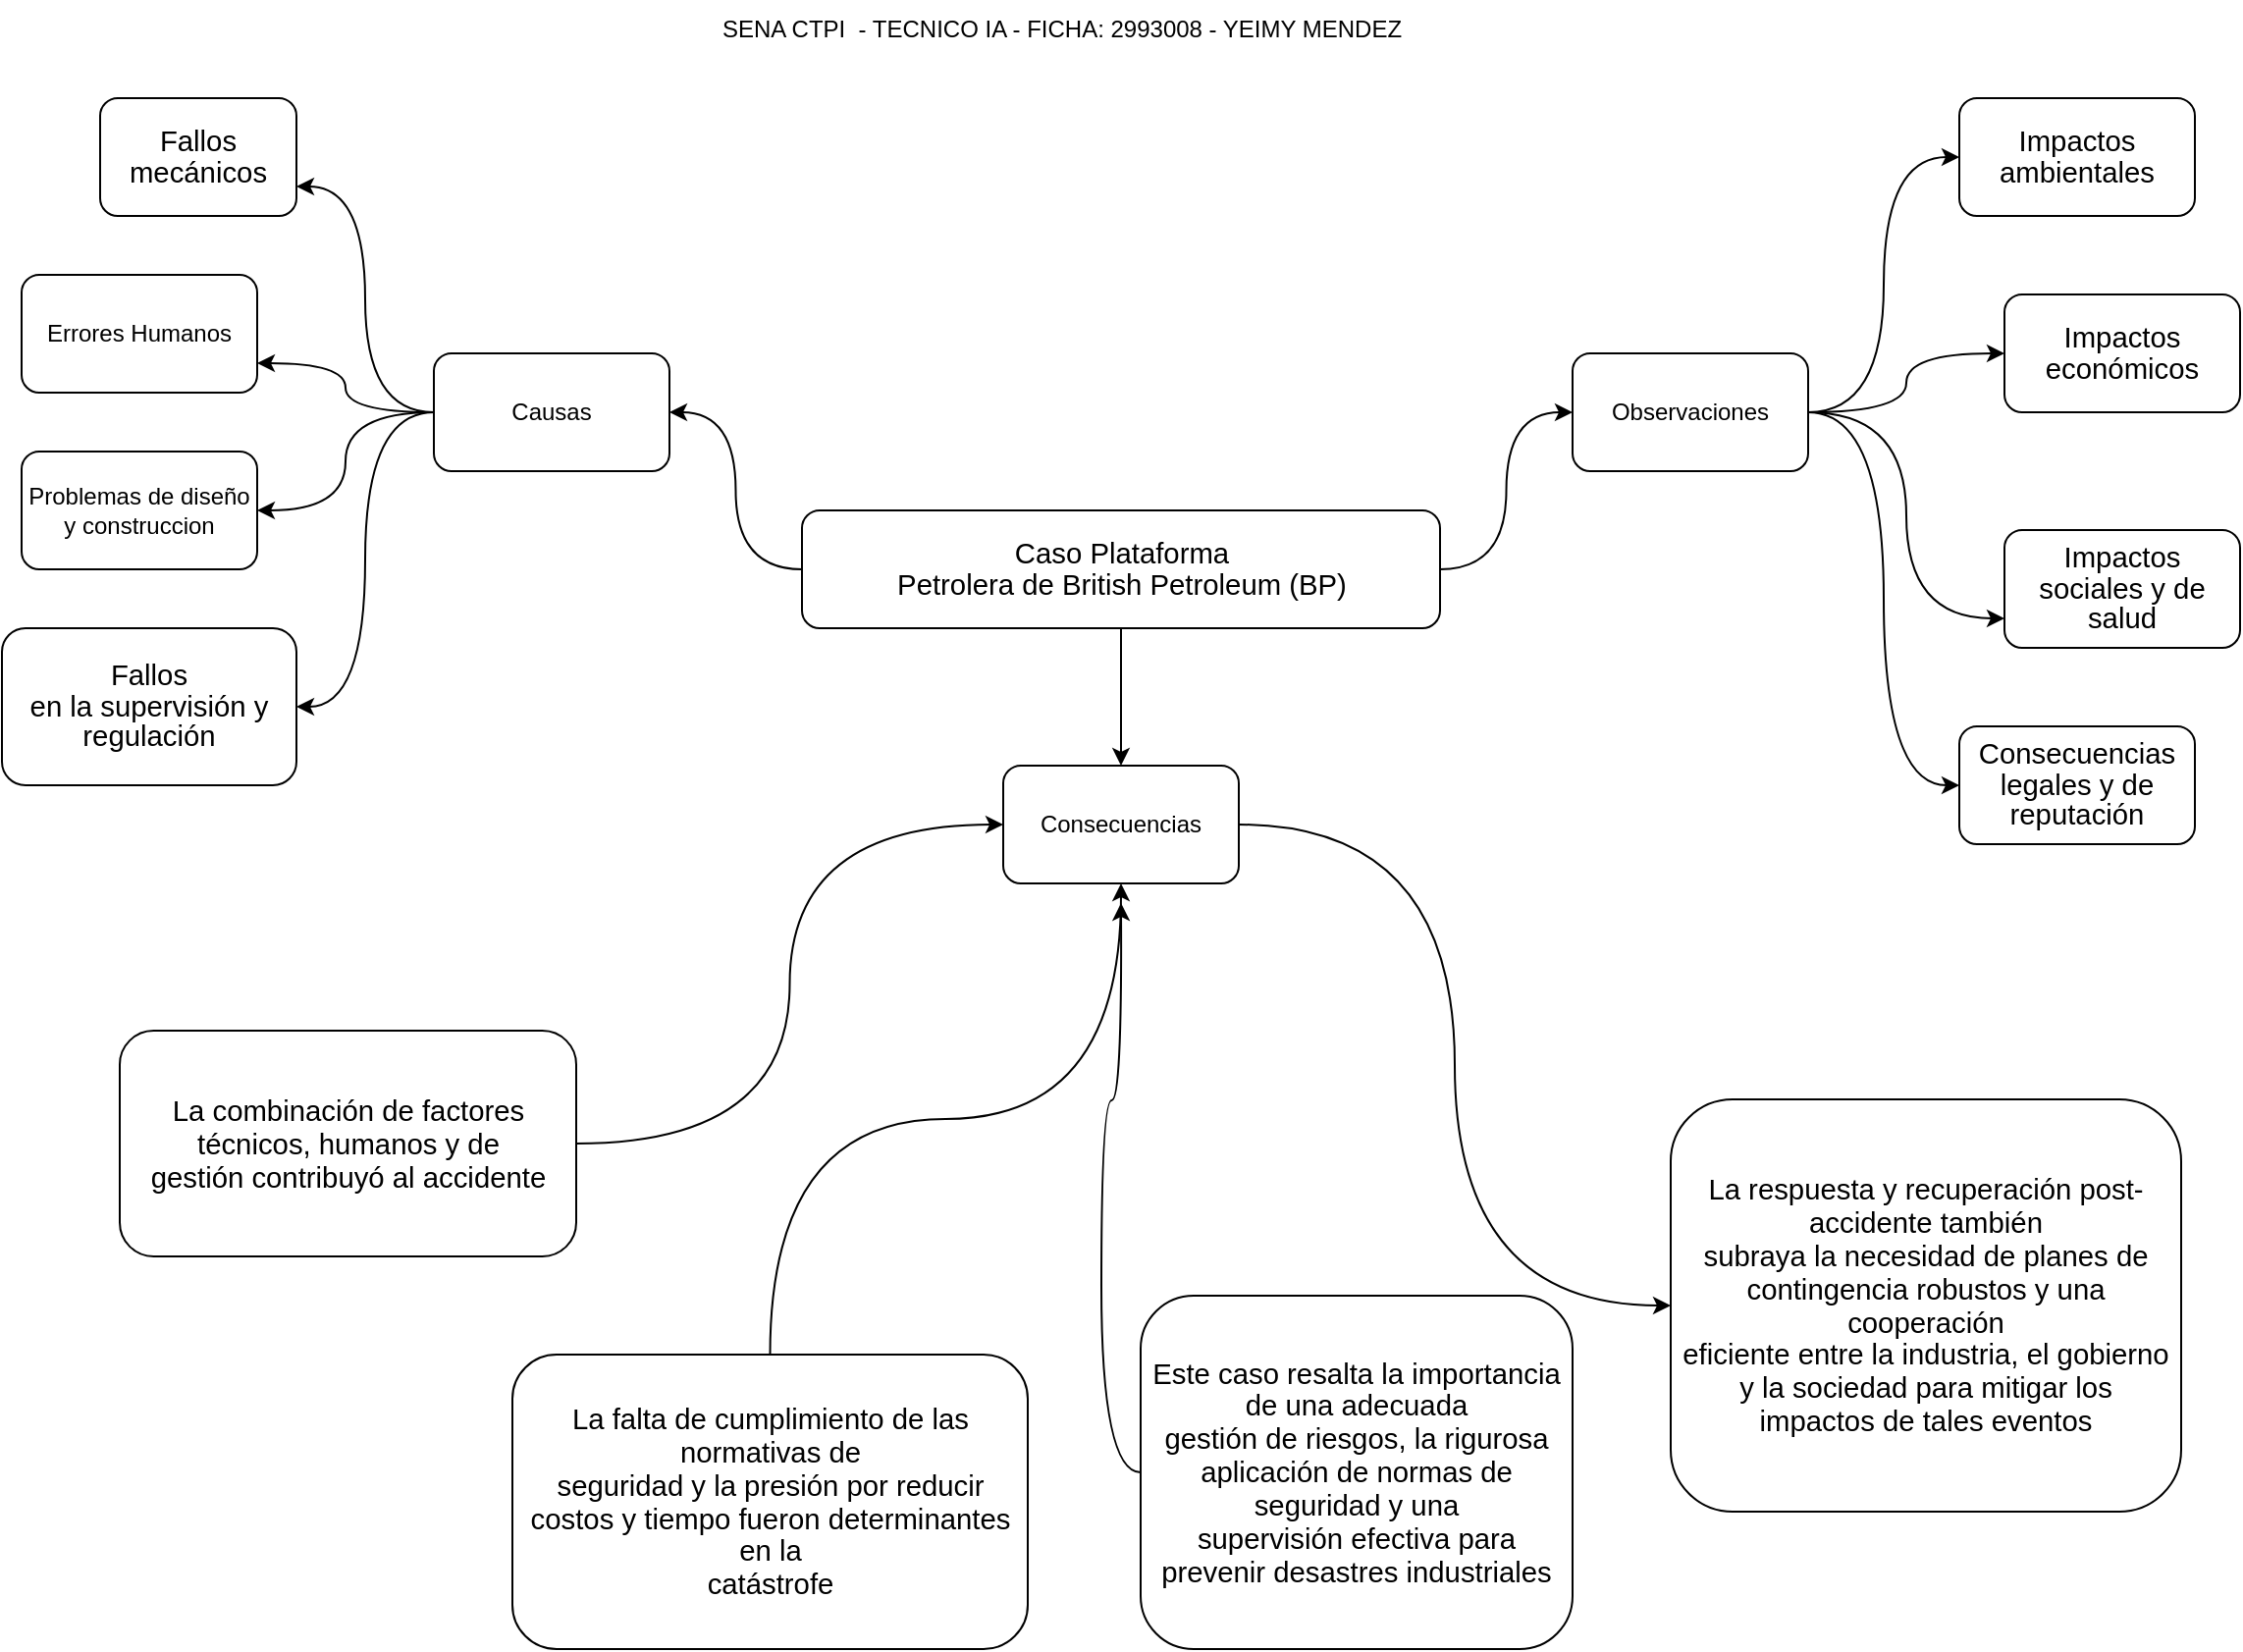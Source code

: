 <mxfile version="24.7.5">
  <diagram name="Página-1" id="GhrRubBGRkK7RPhNbyWR">
    <mxGraphModel dx="2427" dy="706" grid="1" gridSize="10" guides="1" tooltips="1" connect="1" arrows="1" fold="1" page="1" pageScale="1" pageWidth="827" pageHeight="1169" math="0" shadow="0">
      <root>
        <mxCell id="0" />
        <mxCell id="1" parent="0" />
        <mxCell id="NCxaAkP3EiYdcy-wrJai-23" style="edgeStyle=orthogonalEdgeStyle;curved=1;rounded=0;orthogonalLoop=1;jettySize=auto;html=1;entryX=0;entryY=0.5;entryDx=0;entryDy=0;" edge="1" parent="1" source="NCxaAkP3EiYdcy-wrJai-1" target="NCxaAkP3EiYdcy-wrJai-4">
          <mxGeometry relative="1" as="geometry" />
        </mxCell>
        <mxCell id="NCxaAkP3EiYdcy-wrJai-24" style="edgeStyle=orthogonalEdgeStyle;curved=1;rounded=0;orthogonalLoop=1;jettySize=auto;html=1;entryX=1;entryY=0.5;entryDx=0;entryDy=0;" edge="1" parent="1" source="NCxaAkP3EiYdcy-wrJai-1" target="NCxaAkP3EiYdcy-wrJai-2">
          <mxGeometry relative="1" as="geometry" />
        </mxCell>
        <mxCell id="NCxaAkP3EiYdcy-wrJai-25" style="edgeStyle=orthogonalEdgeStyle;curved=1;rounded=0;orthogonalLoop=1;jettySize=auto;html=1;entryX=0.5;entryY=0;entryDx=0;entryDy=0;" edge="1" parent="1" source="NCxaAkP3EiYdcy-wrJai-1" target="NCxaAkP3EiYdcy-wrJai-3">
          <mxGeometry relative="1" as="geometry" />
        </mxCell>
        <mxCell id="NCxaAkP3EiYdcy-wrJai-1" value="&lt;span style=&quot;font-size:11.0pt;line-height:107%;&lt;br/&gt;font-family:&amp;quot;Calibri&amp;quot;,sans-serif;mso-ascii-theme-font:minor-latin;mso-fareast-font-family:&lt;br/&gt;Calibri;mso-fareast-theme-font:minor-latin;mso-hansi-theme-font:minor-latin;&lt;br/&gt;mso-bidi-font-family:&amp;quot;Times New Roman&amp;quot;;mso-bidi-theme-font:minor-bidi;&lt;br/&gt;mso-ansi-language:ES-CO;mso-fareast-language:EN-US;mso-bidi-language:AR-SA&quot;&gt;Caso Plataforma&lt;br&gt;Petrolera de British Petroleum (BP)&lt;/span&gt;" style="rounded=1;whiteSpace=wrap;html=1;" vertex="1" parent="1">
          <mxGeometry x="237.5" y="270" width="325" height="60" as="geometry" />
        </mxCell>
        <mxCell id="NCxaAkP3EiYdcy-wrJai-11" style="edgeStyle=orthogonalEdgeStyle;rounded=0;orthogonalLoop=1;jettySize=auto;html=1;entryX=1;entryY=0.75;entryDx=0;entryDy=0;curved=1;" edge="1" parent="1" source="NCxaAkP3EiYdcy-wrJai-2" target="NCxaAkP3EiYdcy-wrJai-5">
          <mxGeometry relative="1" as="geometry" />
        </mxCell>
        <mxCell id="NCxaAkP3EiYdcy-wrJai-12" style="edgeStyle=orthogonalEdgeStyle;rounded=0;orthogonalLoop=1;jettySize=auto;html=1;entryX=1;entryY=0.75;entryDx=0;entryDy=0;curved=1;" edge="1" parent="1" source="NCxaAkP3EiYdcy-wrJai-2" target="NCxaAkP3EiYdcy-wrJai-6">
          <mxGeometry relative="1" as="geometry" />
        </mxCell>
        <mxCell id="NCxaAkP3EiYdcy-wrJai-13" style="edgeStyle=orthogonalEdgeStyle;rounded=0;orthogonalLoop=1;jettySize=auto;html=1;entryX=1;entryY=0.5;entryDx=0;entryDy=0;curved=1;" edge="1" parent="1" source="NCxaAkP3EiYdcy-wrJai-2" target="NCxaAkP3EiYdcy-wrJai-7">
          <mxGeometry relative="1" as="geometry" />
        </mxCell>
        <mxCell id="NCxaAkP3EiYdcy-wrJai-14" style="edgeStyle=orthogonalEdgeStyle;rounded=0;orthogonalLoop=1;jettySize=auto;html=1;entryX=1;entryY=0.5;entryDx=0;entryDy=0;curved=1;" edge="1" parent="1" source="NCxaAkP3EiYdcy-wrJai-2" target="NCxaAkP3EiYdcy-wrJai-10">
          <mxGeometry relative="1" as="geometry">
            <mxPoint x="40" y="370" as="targetPoint" />
          </mxGeometry>
        </mxCell>
        <mxCell id="NCxaAkP3EiYdcy-wrJai-2" value="Causas" style="rounded=1;whiteSpace=wrap;html=1;" vertex="1" parent="1">
          <mxGeometry x="50" y="190" width="120" height="60" as="geometry" />
        </mxCell>
        <mxCell id="NCxaAkP3EiYdcy-wrJai-31" style="edgeStyle=orthogonalEdgeStyle;curved=1;rounded=0;orthogonalLoop=1;jettySize=auto;html=1;entryX=0;entryY=0.5;entryDx=0;entryDy=0;" edge="1" parent="1" source="NCxaAkP3EiYdcy-wrJai-3" target="NCxaAkP3EiYdcy-wrJai-30">
          <mxGeometry relative="1" as="geometry" />
        </mxCell>
        <mxCell id="NCxaAkP3EiYdcy-wrJai-3" value="Consecuencias" style="rounded=1;whiteSpace=wrap;html=1;" vertex="1" parent="1">
          <mxGeometry x="340" y="400" width="120" height="60" as="geometry" />
        </mxCell>
        <mxCell id="NCxaAkP3EiYdcy-wrJai-19" style="edgeStyle=orthogonalEdgeStyle;rounded=0;orthogonalLoop=1;jettySize=auto;html=1;entryX=0;entryY=0.5;entryDx=0;entryDy=0;curved=1;" edge="1" parent="1" source="NCxaAkP3EiYdcy-wrJai-4" target="NCxaAkP3EiYdcy-wrJai-15">
          <mxGeometry relative="1" as="geometry" />
        </mxCell>
        <mxCell id="NCxaAkP3EiYdcy-wrJai-20" style="edgeStyle=orthogonalEdgeStyle;rounded=0;orthogonalLoop=1;jettySize=auto;html=1;entryX=0;entryY=0.5;entryDx=0;entryDy=0;curved=1;" edge="1" parent="1" source="NCxaAkP3EiYdcy-wrJai-4" target="NCxaAkP3EiYdcy-wrJai-16">
          <mxGeometry relative="1" as="geometry" />
        </mxCell>
        <mxCell id="NCxaAkP3EiYdcy-wrJai-21" style="edgeStyle=orthogonalEdgeStyle;rounded=0;orthogonalLoop=1;jettySize=auto;html=1;entryX=0;entryY=0.75;entryDx=0;entryDy=0;curved=1;" edge="1" parent="1" source="NCxaAkP3EiYdcy-wrJai-4" target="NCxaAkP3EiYdcy-wrJai-17">
          <mxGeometry relative="1" as="geometry" />
        </mxCell>
        <mxCell id="NCxaAkP3EiYdcy-wrJai-22" style="edgeStyle=orthogonalEdgeStyle;rounded=0;orthogonalLoop=1;jettySize=auto;html=1;entryX=0;entryY=0.5;entryDx=0;entryDy=0;curved=1;" edge="1" parent="1" source="NCxaAkP3EiYdcy-wrJai-4" target="NCxaAkP3EiYdcy-wrJai-18">
          <mxGeometry relative="1" as="geometry" />
        </mxCell>
        <mxCell id="NCxaAkP3EiYdcy-wrJai-4" value="Observaciones" style="rounded=1;whiteSpace=wrap;html=1;" vertex="1" parent="1">
          <mxGeometry x="630" y="190" width="120" height="60" as="geometry" />
        </mxCell>
        <mxCell id="NCxaAkP3EiYdcy-wrJai-5" value="&lt;span style=&quot;font-size:11.0pt;line-height:107%;&lt;br/&gt;font-family:&amp;quot;Calibri&amp;quot;,sans-serif;mso-ascii-theme-font:minor-latin;mso-fareast-font-family:&lt;br/&gt;Calibri;mso-fareast-theme-font:minor-latin;mso-hansi-theme-font:minor-latin;&lt;br/&gt;mso-bidi-font-family:&amp;quot;Times New Roman&amp;quot;;mso-bidi-theme-font:minor-bidi;&lt;br/&gt;mso-ansi-language:ES-CO;mso-fareast-language:EN-US;mso-bidi-language:AR-SA&quot;&gt;Fallos&lt;br&gt;mecánicos&lt;/span&gt;" style="rounded=1;whiteSpace=wrap;html=1;" vertex="1" parent="1">
          <mxGeometry x="-120" y="60" width="100" height="60" as="geometry" />
        </mxCell>
        <mxCell id="NCxaAkP3EiYdcy-wrJai-6" value="Errores Humanos" style="rounded=1;whiteSpace=wrap;html=1;" vertex="1" parent="1">
          <mxGeometry x="-160" y="150" width="120" height="60" as="geometry" />
        </mxCell>
        <mxCell id="NCxaAkP3EiYdcy-wrJai-7" value="Problemas de diseño y construccion" style="rounded=1;whiteSpace=wrap;html=1;" vertex="1" parent="1">
          <mxGeometry x="-160" y="240" width="120" height="60" as="geometry" />
        </mxCell>
        <mxCell id="NCxaAkP3EiYdcy-wrJai-10" value="&lt;span style=&quot;font-size:11.0pt;line-height:107%;&lt;br/&gt;font-family:&amp;quot;Calibri&amp;quot;,sans-serif;mso-ascii-theme-font:minor-latin;mso-fareast-font-family:&lt;br/&gt;Calibri;mso-fareast-theme-font:minor-latin;mso-hansi-theme-font:minor-latin;&lt;br/&gt;mso-bidi-font-family:&amp;quot;Times New Roman&amp;quot;;mso-bidi-theme-font:minor-bidi;&lt;br/&gt;mso-ansi-language:ES-CO;mso-fareast-language:EN-US;mso-bidi-language:AR-SA&quot;&gt;Fallos&lt;br&gt;en la supervisión y regulación&lt;/span&gt;" style="rounded=1;whiteSpace=wrap;html=1;" vertex="1" parent="1">
          <mxGeometry x="-170" y="330" width="150" height="80" as="geometry" />
        </mxCell>
        <mxCell id="NCxaAkP3EiYdcy-wrJai-15" value="&lt;span style=&quot;font-size:11.0pt;line-height:107%;&lt;br/&gt;font-family:&amp;quot;Calibri&amp;quot;,sans-serif;mso-ascii-theme-font:minor-latin;mso-fareast-font-family:&lt;br/&gt;Calibri;mso-fareast-theme-font:minor-latin;mso-hansi-theme-font:minor-latin;&lt;br/&gt;mso-bidi-font-family:&amp;quot;Times New Roman&amp;quot;;mso-bidi-theme-font:minor-bidi;&lt;br/&gt;mso-ansi-language:ES-CO;mso-fareast-language:EN-US;mso-bidi-language:AR-SA&quot;&gt;Impactos&lt;br&gt;ambientales&lt;/span&gt;" style="rounded=1;whiteSpace=wrap;html=1;" vertex="1" parent="1">
          <mxGeometry x="827" y="60" width="120" height="60" as="geometry" />
        </mxCell>
        <mxCell id="NCxaAkP3EiYdcy-wrJai-16" value="&lt;span style=&quot;font-size:11.0pt;line-height:107%;&lt;br/&gt;font-family:&amp;quot;Calibri&amp;quot;,sans-serif;mso-ascii-theme-font:minor-latin;mso-fareast-font-family:&lt;br/&gt;Calibri;mso-fareast-theme-font:minor-latin;mso-hansi-theme-font:minor-latin;&lt;br/&gt;mso-bidi-font-family:&amp;quot;Times New Roman&amp;quot;;mso-bidi-theme-font:minor-bidi;&lt;br/&gt;mso-ansi-language:ES-CO;mso-fareast-language:EN-US;mso-bidi-language:AR-SA&quot;&gt;Impactos&lt;br&gt;económicos&lt;/span&gt;" style="rounded=1;whiteSpace=wrap;html=1;" vertex="1" parent="1">
          <mxGeometry x="850" y="160" width="120" height="60" as="geometry" />
        </mxCell>
        <mxCell id="NCxaAkP3EiYdcy-wrJai-17" value="&lt;span style=&quot;font-size:11.0pt;line-height:107%;&lt;br/&gt;font-family:&amp;quot;Calibri&amp;quot;,sans-serif;mso-ascii-theme-font:minor-latin;mso-fareast-font-family:&lt;br/&gt;Calibri;mso-fareast-theme-font:minor-latin;mso-hansi-theme-font:minor-latin;&lt;br/&gt;mso-bidi-font-family:&amp;quot;Times New Roman&amp;quot;;mso-bidi-theme-font:minor-bidi;&lt;br/&gt;mso-ansi-language:ES-CO;mso-fareast-language:EN-US;mso-bidi-language:AR-SA&quot;&gt;Impactos&lt;br&gt;sociales y de salud&lt;/span&gt;" style="rounded=1;whiteSpace=wrap;html=1;" vertex="1" parent="1">
          <mxGeometry x="850" y="280" width="120" height="60" as="geometry" />
        </mxCell>
        <mxCell id="NCxaAkP3EiYdcy-wrJai-18" value="&lt;span style=&quot;font-size:11.0pt;line-height:107%;&lt;br/&gt;font-family:&amp;quot;Calibri&amp;quot;,sans-serif;mso-ascii-theme-font:minor-latin;mso-fareast-font-family:&lt;br/&gt;Calibri;mso-fareast-theme-font:minor-latin;mso-hansi-theme-font:minor-latin;&lt;br/&gt;mso-bidi-font-family:&amp;quot;Times New Roman&amp;quot;;mso-bidi-theme-font:minor-bidi;&lt;br/&gt;mso-ansi-language:ES-CO;mso-fareast-language:EN-US;mso-bidi-language:AR-SA&quot;&gt;Consecuencias&lt;br&gt;legales y de reputación&lt;/span&gt;" style="rounded=1;whiteSpace=wrap;html=1;" vertex="1" parent="1">
          <mxGeometry x="827" y="380" width="120" height="60" as="geometry" />
        </mxCell>
        <mxCell id="NCxaAkP3EiYdcy-wrJai-34" style="edgeStyle=orthogonalEdgeStyle;curved=1;rounded=0;orthogonalLoop=1;jettySize=auto;html=1;entryX=0;entryY=0.5;entryDx=0;entryDy=0;" edge="1" parent="1" source="NCxaAkP3EiYdcy-wrJai-26" target="NCxaAkP3EiYdcy-wrJai-3">
          <mxGeometry relative="1" as="geometry" />
        </mxCell>
        <mxCell id="NCxaAkP3EiYdcy-wrJai-26" value="&lt;span style=&quot;font-size:11.0pt;line-height:115%;&lt;br/&gt;font-family:&amp;quot;Calibri&amp;quot;,sans-serif;mso-fareast-font-family:Calibri;mso-bidi-font-family:&lt;br/&gt;&amp;quot;Times New Roman&amp;quot;;mso-ansi-language:ES-CO;mso-fareast-language:EN-US;&lt;br/&gt;mso-bidi-language:AR-SA&quot;&gt;La combinación de factores técnicos, humanos y de&lt;br&gt;gestión contribuyó al accidente&lt;/span&gt;" style="rounded=1;whiteSpace=wrap;html=1;" vertex="1" parent="1">
          <mxGeometry x="-110" y="535" width="232.5" height="115" as="geometry" />
        </mxCell>
        <mxCell id="NCxaAkP3EiYdcy-wrJai-33" style="edgeStyle=orthogonalEdgeStyle;curved=1;rounded=0;orthogonalLoop=1;jettySize=auto;html=1;" edge="1" parent="1" source="NCxaAkP3EiYdcy-wrJai-27" target="NCxaAkP3EiYdcy-wrJai-3">
          <mxGeometry relative="1" as="geometry" />
        </mxCell>
        <mxCell id="NCxaAkP3EiYdcy-wrJai-27" value="&lt;span style=&quot;font-size:11.0pt;line-height:115%;&lt;br/&gt;font-family:&amp;quot;Calibri&amp;quot;,sans-serif;mso-fareast-font-family:Calibri;mso-bidi-font-family:&lt;br/&gt;&amp;quot;Times New Roman&amp;quot;;mso-ansi-language:ES-CO;mso-fareast-language:EN-US;&lt;br/&gt;mso-bidi-language:AR-SA&quot;&gt;La falta de cumplimiento de las normativas de&lt;br/&gt;seguridad y la presión por reducir costos y tiempo fueron determinantes en la&lt;br/&gt;catástrofe&lt;/span&gt;" style="rounded=1;whiteSpace=wrap;html=1;" vertex="1" parent="1">
          <mxGeometry x="90" y="700" width="262.5" height="150" as="geometry" />
        </mxCell>
        <mxCell id="NCxaAkP3EiYdcy-wrJai-32" style="edgeStyle=orthogonalEdgeStyle;curved=1;rounded=0;orthogonalLoop=1;jettySize=auto;html=1;" edge="1" parent="1" source="NCxaAkP3EiYdcy-wrJai-29">
          <mxGeometry relative="1" as="geometry">
            <mxPoint x="400" y="470" as="targetPoint" />
          </mxGeometry>
        </mxCell>
        <mxCell id="NCxaAkP3EiYdcy-wrJai-29" value="&lt;span style=&quot;font-size:11.0pt;line-height:115%;&lt;br/&gt;font-family:&amp;quot;Calibri&amp;quot;,sans-serif;mso-fareast-font-family:Calibri;mso-bidi-font-family:&lt;br/&gt;&amp;quot;Times New Roman&amp;quot;;mso-ansi-language:ES-CO;mso-fareast-language:EN-US;&lt;br/&gt;mso-bidi-language:AR-SA&quot;&gt;Este caso resalta la importancia de una adecuada&lt;br&gt;gestión de riesgos, la rigurosa aplicación de normas de seguridad y una&lt;br&gt;supervisión efectiva para prevenir desastres industriales&lt;/span&gt;" style="rounded=1;whiteSpace=wrap;html=1;" vertex="1" parent="1">
          <mxGeometry x="410" y="670" width="220" height="180" as="geometry" />
        </mxCell>
        <mxCell id="NCxaAkP3EiYdcy-wrJai-30" value="&lt;span style=&quot;font-size:11.0pt;line-height:115%;&lt;br/&gt;font-family:&amp;quot;Calibri&amp;quot;,sans-serif;mso-fareast-font-family:Calibri;mso-bidi-font-family:&lt;br/&gt;&amp;quot;Times New Roman&amp;quot;;mso-ansi-language:ES-CO;mso-fareast-language:EN-US;&lt;br/&gt;mso-bidi-language:AR-SA&quot;&gt;La respuesta y recuperación post-accidente también&lt;br&gt;subraya la necesidad de planes de contingencia robustos y una cooperación&lt;br&gt;eficiente entre la industria, el gobierno y la sociedad para mitigar los&lt;br&gt;impactos de tales eventos&lt;/span&gt;" style="rounded=1;whiteSpace=wrap;html=1;" vertex="1" parent="1">
          <mxGeometry x="680" y="570" width="260" height="210" as="geometry" />
        </mxCell>
        <mxCell id="NCxaAkP3EiYdcy-wrJai-36" value="SENA CTPI&amp;nbsp; - TECNICO IA - FICHA: 2993008 - YEIMY MENDEZ" style="text;html=1;align=center;verticalAlign=middle;whiteSpace=wrap;rounded=0;" vertex="1" parent="1">
          <mxGeometry x="140" y="10" width="460" height="30" as="geometry" />
        </mxCell>
      </root>
    </mxGraphModel>
  </diagram>
</mxfile>
